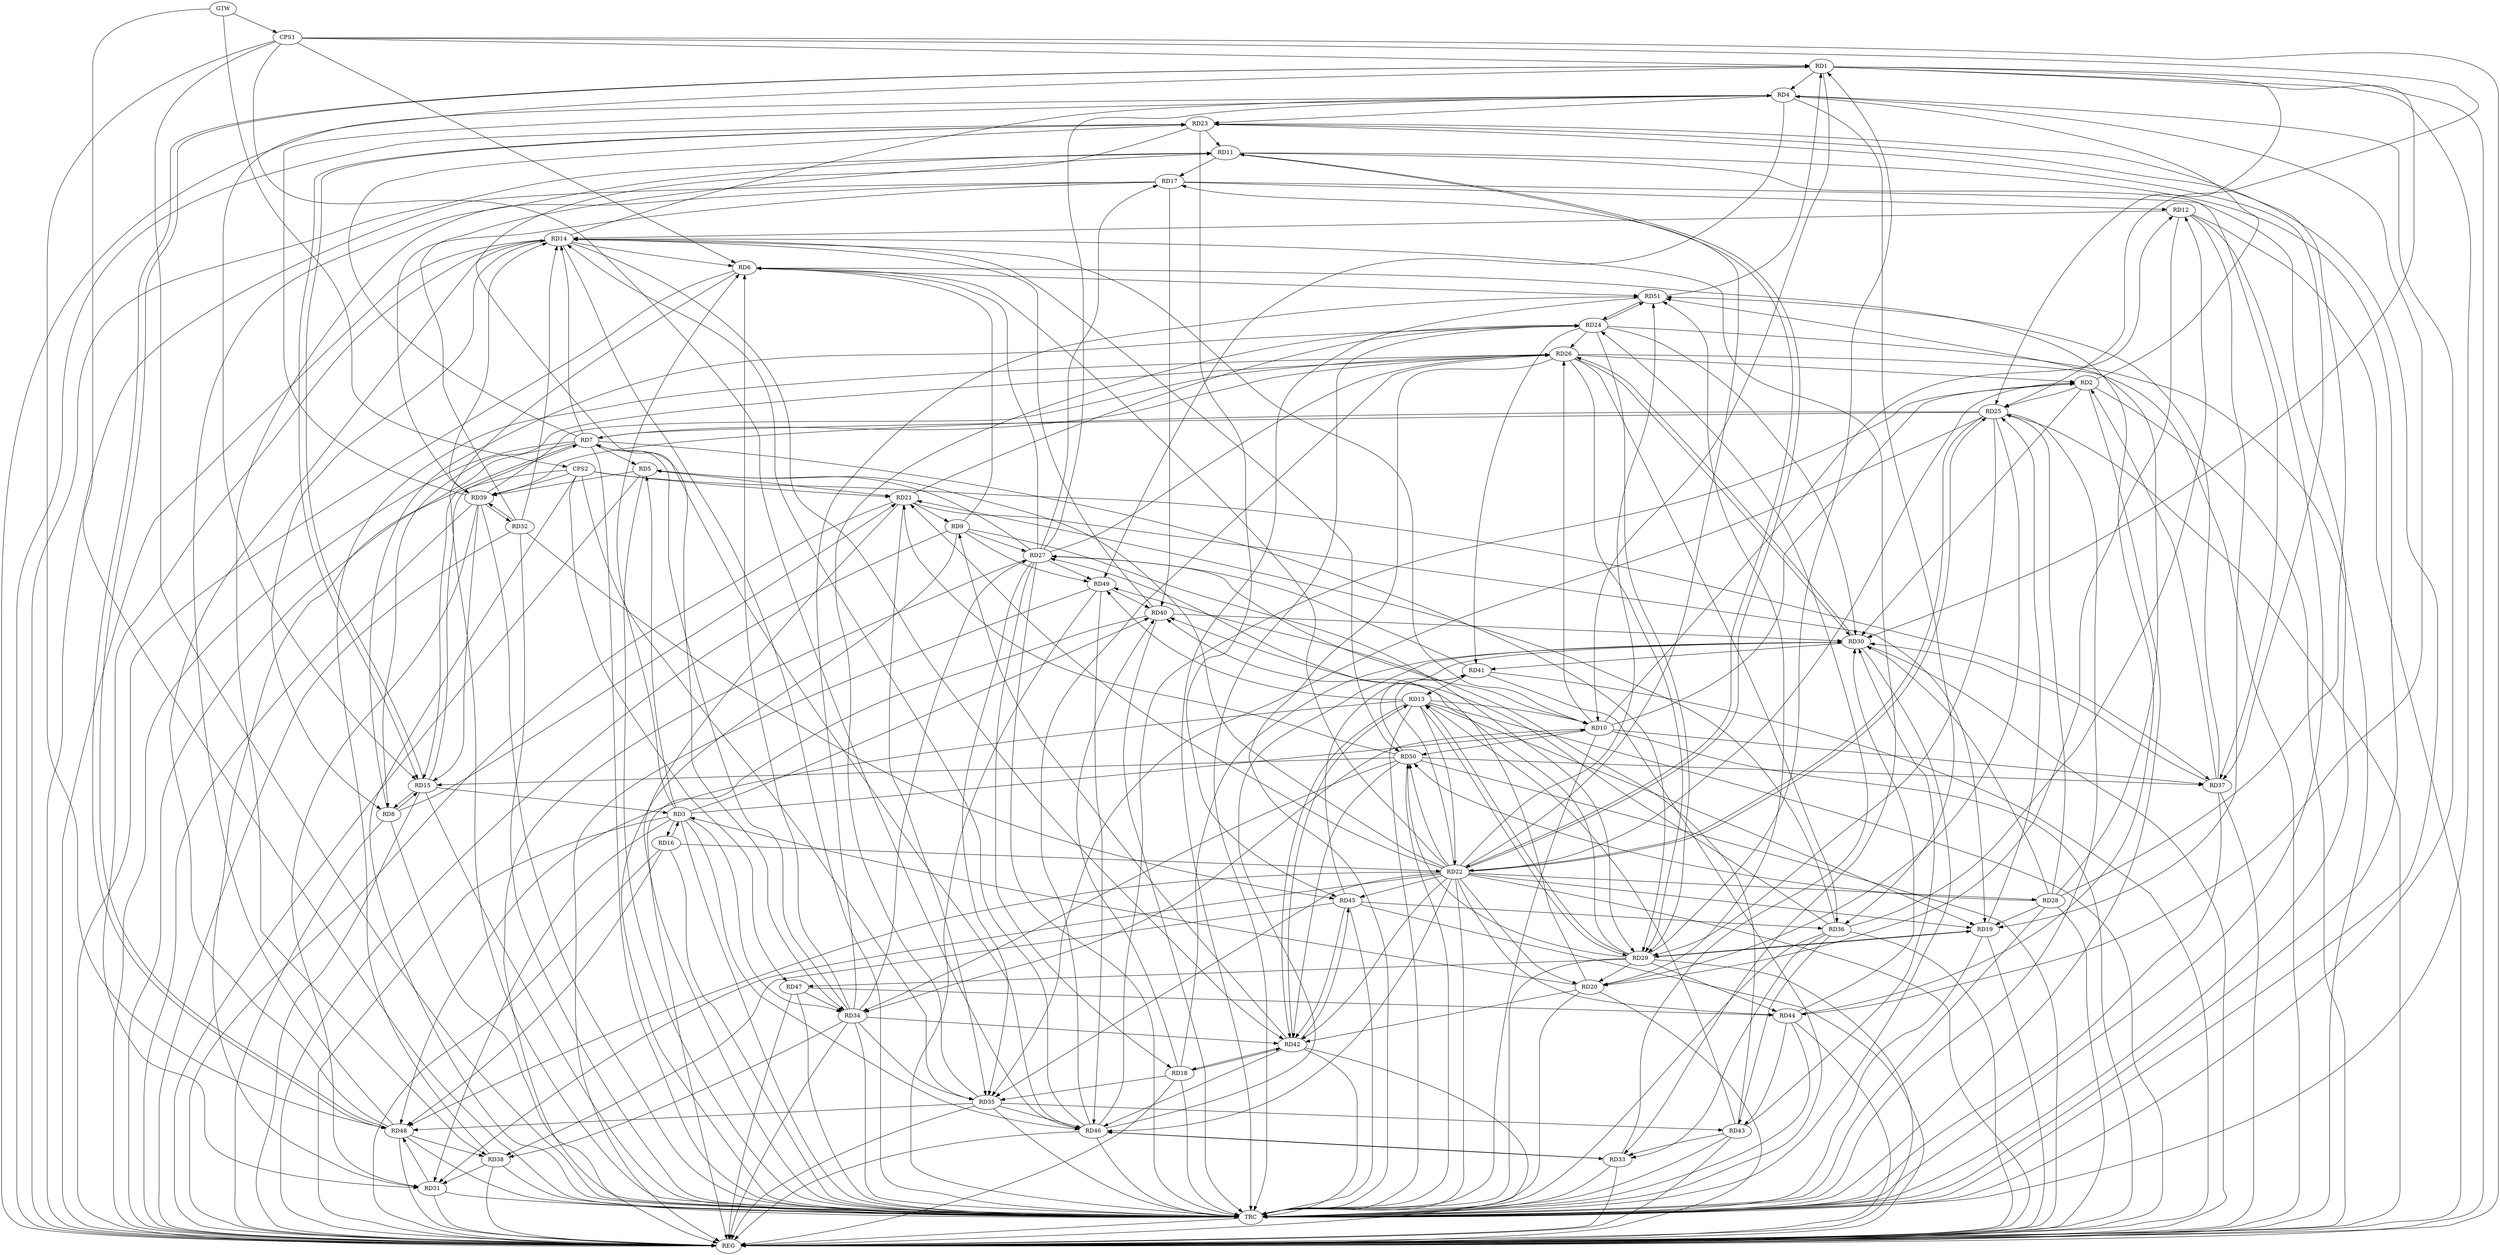 strict digraph G {
  RD1 [ label="RD1" ];
  RD2 [ label="RD2" ];
  RD3 [ label="RD3" ];
  RD4 [ label="RD4" ];
  RD5 [ label="RD5" ];
  RD6 [ label="RD6" ];
  RD7 [ label="RD7" ];
  RD8 [ label="RD8" ];
  RD9 [ label="RD9" ];
  RD10 [ label="RD10" ];
  RD11 [ label="RD11" ];
  RD12 [ label="RD12" ];
  RD13 [ label="RD13" ];
  RD14 [ label="RD14" ];
  RD15 [ label="RD15" ];
  RD16 [ label="RD16" ];
  RD17 [ label="RD17" ];
  RD18 [ label="RD18" ];
  RD19 [ label="RD19" ];
  RD20 [ label="RD20" ];
  RD21 [ label="RD21" ];
  RD22 [ label="RD22" ];
  RD23 [ label="RD23" ];
  RD24 [ label="RD24" ];
  RD25 [ label="RD25" ];
  RD26 [ label="RD26" ];
  RD27 [ label="RD27" ];
  RD28 [ label="RD28" ];
  RD29 [ label="RD29" ];
  RD30 [ label="RD30" ];
  RD31 [ label="RD31" ];
  RD32 [ label="RD32" ];
  RD33 [ label="RD33" ];
  RD34 [ label="RD34" ];
  RD35 [ label="RD35" ];
  RD36 [ label="RD36" ];
  RD37 [ label="RD37" ];
  RD38 [ label="RD38" ];
  RD39 [ label="RD39" ];
  RD40 [ label="RD40" ];
  RD41 [ label="RD41" ];
  RD42 [ label="RD42" ];
  RD43 [ label="RD43" ];
  RD44 [ label="RD44" ];
  RD45 [ label="RD45" ];
  RD46 [ label="RD46" ];
  RD47 [ label="RD47" ];
  RD48 [ label="RD48" ];
  RD49 [ label="RD49" ];
  RD50 [ label="RD50" ];
  RD51 [ label="RD51" ];
  CPS1 [ label="CPS1" ];
  CPS2 [ label="CPS2" ];
  GTW [ label="GTW" ];
  REG [ label="REG" ];
  TRC [ label="TRC" ];
  RD1 -> RD4;
  RD1 -> RD10;
  RD1 -> RD15;
  RD1 -> RD25;
  RD29 -> RD1;
  RD1 -> RD30;
  RD1 -> RD48;
  RD48 -> RD1;
  RD51 -> RD1;
  RD2 -> RD4;
  RD10 -> RD2;
  RD2 -> RD25;
  RD26 -> RD2;
  RD2 -> RD30;
  RD37 -> RD2;
  RD46 -> RD2;
  RD3 -> RD5;
  RD3 -> RD6;
  RD3 -> RD10;
  RD15 -> RD3;
  RD3 -> RD16;
  RD16 -> RD3;
  RD20 -> RD3;
  RD3 -> RD31;
  RD3 -> RD34;
  RD3 -> RD40;
  RD3 -> RD46;
  RD14 -> RD4;
  RD4 -> RD23;
  RD27 -> RD4;
  RD4 -> RD36;
  RD39 -> RD4;
  RD4 -> RD44;
  RD4 -> RD49;
  RD7 -> RD5;
  RD5 -> RD21;
  RD27 -> RD5;
  RD5 -> RD39;
  RD9 -> RD6;
  RD14 -> RD6;
  RD27 -> RD6;
  RD34 -> RD6;
  RD44 -> RD6;
  RD6 -> RD51;
  RD7 -> RD14;
  RD7 -> RD15;
  RD15 -> RD7;
  RD7 -> RD23;
  RD25 -> RD7;
  RD7 -> RD26;
  RD7 -> RD29;
  RD7 -> RD31;
  RD34 -> RD7;
  RD46 -> RD7;
  RD14 -> RD8;
  RD8 -> RD15;
  RD15 -> RD8;
  RD8 -> RD21;
  RD8 -> RD24;
  RD26 -> RD8;
  RD21 -> RD9;
  RD9 -> RD27;
  RD9 -> RD29;
  RD42 -> RD9;
  RD9 -> RD49;
  RD10 -> RD12;
  RD13 -> RD10;
  RD14 -> RD10;
  RD10 -> RD26;
  RD10 -> RD27;
  RD10 -> RD34;
  RD10 -> RD37;
  RD10 -> RD50;
  RD11 -> RD17;
  RD11 -> RD22;
  RD22 -> RD11;
  RD23 -> RD11;
  RD32 -> RD11;
  RD11 -> RD37;
  RD48 -> RD11;
  RD12 -> RD14;
  RD17 -> RD12;
  RD12 -> RD19;
  RD12 -> RD20;
  RD36 -> RD12;
  RD13 -> RD19;
  RD13 -> RD22;
  RD13 -> RD29;
  RD29 -> RD13;
  RD41 -> RD13;
  RD13 -> RD42;
  RD42 -> RD13;
  RD43 -> RD13;
  RD13 -> RD48;
  RD13 -> RD49;
  RD14 -> RD31;
  RD32 -> RD14;
  RD14 -> RD33;
  RD39 -> RD14;
  RD40 -> RD14;
  RD14 -> RD42;
  RD46 -> RD14;
  RD48 -> RD14;
  RD14 -> RD50;
  RD15 -> RD23;
  RD23 -> RD15;
  RD39 -> RD15;
  RD50 -> RD15;
  RD16 -> RD22;
  RD16 -> RD48;
  RD22 -> RD17;
  RD27 -> RD17;
  RD17 -> RD38;
  RD17 -> RD39;
  RD17 -> RD40;
  RD27 -> RD18;
  RD18 -> RD30;
  RD18 -> RD35;
  RD18 -> RD40;
  RD18 -> RD42;
  RD42 -> RD18;
  RD21 -> RD19;
  RD22 -> RD19;
  RD19 -> RD25;
  RD28 -> RD19;
  RD19 -> RD29;
  RD29 -> RD19;
  RD25 -> RD20;
  RD20 -> RD27;
  RD29 -> RD20;
  RD20 -> RD42;
  RD20 -> RD51;
  RD22 -> RD21;
  RD21 -> RD24;
  RD21 -> RD35;
  RD36 -> RD21;
  RD50 -> RD21;
  RD25 -> RD22;
  RD22 -> RD41;
  RD22 -> RD42;
  RD22 -> RD44;
  RD22 -> RD45;
  RD22 -> RD48;
  RD22 -> RD50;
  RD22 -> RD51;
  RD28 -> RD23;
  RD23 -> RD34;
  RD23 -> RD37;
  RD23 -> RD45;
  RD24 -> RD26;
  RD24 -> RD29;
  RD24 -> RD30;
  RD33 -> RD24;
  RD35 -> RD24;
  RD24 -> RD41;
  RD24 -> RD51;
  RD51 -> RD24;
  RD28 -> RD25;
  RD25 -> RD29;
  RD25 -> RD35;
  RD25 -> RD39;
  RD27 -> RD26;
  RD26 -> RD29;
  RD26 -> RD30;
  RD30 -> RD26;
  RD26 -> RD36;
  RD38 -> RD26;
  RD39 -> RD26;
  RD46 -> RD26;
  RD34 -> RD27;
  RD27 -> RD35;
  RD41 -> RD27;
  RD27 -> RD49;
  RD28 -> RD30;
  RD28 -> RD50;
  RD28 -> RD51;
  RD29 -> RD40;
  RD29 -> RD44;
  RD29 -> RD47;
  RD29 -> RD50;
  RD37 -> RD30;
  RD40 -> RD30;
  RD30 -> RD41;
  RD43 -> RD30;
  RD44 -> RD30;
  RD45 -> RD30;
  RD46 -> RD30;
  RD38 -> RD31;
  RD39 -> RD31;
  RD31 -> RD48;
  RD32 -> RD39;
  RD39 -> RD32;
  RD32 -> RD45;
  RD36 -> RD33;
  RD43 -> RD33;
  RD33 -> RD46;
  RD46 -> RD33;
  RD34 -> RD35;
  RD34 -> RD38;
  RD34 -> RD42;
  RD47 -> RD34;
  RD50 -> RD34;
  RD34 -> RD51;
  RD35 -> RD43;
  RD35 -> RD46;
  RD35 -> RD48;
  RD36 -> RD40;
  RD36 -> RD43;
  RD45 -> RD36;
  RD50 -> RD37;
  RD37 -> RD51;
  RD45 -> RD38;
  RD48 -> RD38;
  RD49 -> RD40;
  RD50 -> RD41;
  RD42 -> RD45;
  RD45 -> RD42;
  RD42 -> RD46;
  RD50 -> RD42;
  RD44 -> RD43;
  RD43 -> RD49;
  RD47 -> RD44;
  RD49 -> RD46;
  CPS1 -> RD25;
  CPS1 -> RD6;
  CPS1 -> RD48;
  CPS1 -> RD1;
  CPS1 -> RD46;
  CPS2 -> RD47;
  CPS2 -> RD39;
  CPS2 -> RD37;
  CPS2 -> RD21;
  CPS2 -> RD35;
  GTW -> CPS1;
  GTW -> CPS2;
  RD1 -> REG;
  RD2 -> REG;
  RD3 -> REG;
  RD4 -> REG;
  RD5 -> REG;
  RD6 -> REG;
  RD7 -> REG;
  RD8 -> REG;
  RD9 -> REG;
  RD10 -> REG;
  RD11 -> REG;
  RD12 -> REG;
  RD13 -> REG;
  RD14 -> REG;
  RD15 -> REG;
  RD16 -> REG;
  RD17 -> REG;
  RD18 -> REG;
  RD19 -> REG;
  RD20 -> REG;
  RD21 -> REG;
  RD22 -> REG;
  RD23 -> REG;
  RD24 -> REG;
  RD25 -> REG;
  RD26 -> REG;
  RD27 -> REG;
  RD28 -> REG;
  RD29 -> REG;
  RD30 -> REG;
  RD31 -> REG;
  RD32 -> REG;
  RD33 -> REG;
  RD34 -> REG;
  RD35 -> REG;
  RD36 -> REG;
  RD37 -> REG;
  RD38 -> REG;
  RD39 -> REG;
  RD40 -> REG;
  RD41 -> REG;
  RD42 -> REG;
  RD43 -> REG;
  RD44 -> REG;
  RD45 -> REG;
  RD46 -> REG;
  RD47 -> REG;
  RD48 -> REG;
  RD49 -> REG;
  RD50 -> REG;
  CPS1 -> REG;
  CPS2 -> REG;
  RD1 -> TRC;
  RD2 -> TRC;
  RD3 -> TRC;
  RD4 -> TRC;
  RD5 -> TRC;
  RD6 -> TRC;
  RD7 -> TRC;
  RD8 -> TRC;
  RD9 -> TRC;
  RD10 -> TRC;
  RD11 -> TRC;
  RD12 -> TRC;
  RD13 -> TRC;
  RD14 -> TRC;
  RD15 -> TRC;
  RD16 -> TRC;
  RD17 -> TRC;
  RD18 -> TRC;
  RD19 -> TRC;
  RD20 -> TRC;
  RD21 -> TRC;
  RD22 -> TRC;
  RD23 -> TRC;
  RD24 -> TRC;
  RD25 -> TRC;
  RD26 -> TRC;
  RD27 -> TRC;
  RD28 -> TRC;
  RD29 -> TRC;
  RD30 -> TRC;
  RD31 -> TRC;
  RD32 -> TRC;
  RD33 -> TRC;
  RD34 -> TRC;
  RD35 -> TRC;
  RD36 -> TRC;
  RD37 -> TRC;
  RD38 -> TRC;
  RD39 -> TRC;
  RD40 -> TRC;
  RD41 -> TRC;
  RD42 -> TRC;
  RD43 -> TRC;
  RD44 -> TRC;
  RD45 -> TRC;
  RD46 -> TRC;
  RD47 -> TRC;
  RD48 -> TRC;
  RD49 -> TRC;
  RD50 -> TRC;
  RD51 -> TRC;
  CPS1 -> TRC;
  CPS2 -> TRC;
  GTW -> TRC;
  TRC -> REG;
  RD22 -> RD35;
  RD22 -> RD31;
  RD22 -> RD6;
  RD22 -> RD46;
  RD22 -> RD2;
  RD22 -> RD25;
  RD22 -> RD28;
  RD22 -> RD5;
  RD22 -> RD20;
}
